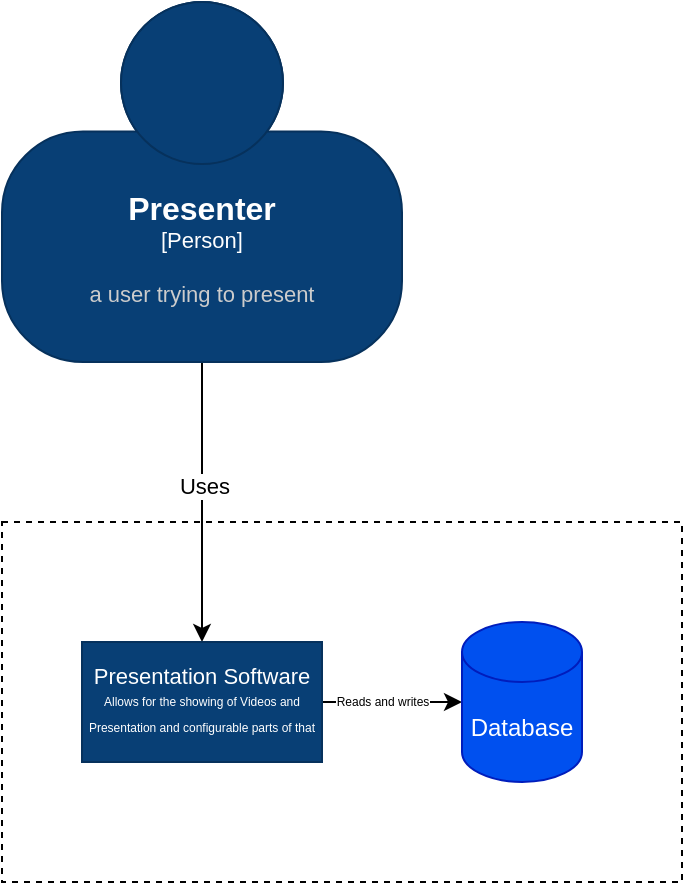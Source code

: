 <mxfile>
    <diagram id="1v0nAtN-yVxP-I6cbcdg" name="Page-1">
        <mxGraphModel dx="623" dy="455" grid="1" gridSize="10" guides="1" tooltips="1" connect="1" arrows="1" fold="1" page="1" pageScale="1" pageWidth="850" pageHeight="1100" math="0" shadow="0">
            <root>
                <mxCell id="0"/>
                <mxCell id="1" parent="0"/>
                <mxCell id="10" value="" style="rounded=0;whiteSpace=wrap;html=1;dashed=1;fillColor=none;" vertex="1" parent="1">
                    <mxGeometry x="60" y="580" width="340" height="180" as="geometry"/>
                </mxCell>
                <mxCell id="11" style="edgeStyle=none;html=1;exitX=0.5;exitY=1;exitDx=0;exitDy=0;exitPerimeter=0;entryX=0.5;entryY=0;entryDx=0;entryDy=0;" edge="1" parent="1" source="2" target="3">
                    <mxGeometry relative="1" as="geometry">
                        <mxPoint x="160" y="550" as="targetPoint"/>
                    </mxGeometry>
                </mxCell>
                <mxCell id="12" value="Uses" style="edgeLabel;html=1;align=center;verticalAlign=middle;resizable=0;points=[];" vertex="1" connectable="0" parent="11">
                    <mxGeometry x="-0.119" y="1" relative="1" as="geometry">
                        <mxPoint as="offset"/>
                    </mxGeometry>
                </mxCell>
                <object placeholders="1" c4Name="Presenter" c4Type="Person" c4Description="a user trying to present" label="&lt;font style=&quot;font-size: 16px&quot;&gt;&lt;b&gt;%c4Name%&lt;/b&gt;&lt;/font&gt;&lt;div&gt;[%c4Type%]&lt;/div&gt;&lt;br&gt;&lt;div&gt;&lt;font style=&quot;font-size: 11px&quot;&gt;&lt;font color=&quot;#cccccc&quot;&gt;%c4Description%&lt;/font&gt;&lt;/div&gt;" id="2">
                    <mxCell style="html=1;fontSize=11;dashed=0;whiteSpace=wrap;fillColor=#083F75;strokeColor=#06315C;fontColor=#ffffff;shape=mxgraph.c4.person2;align=center;metaEdit=1;points=[[0.5,0,0],[1,0.5,0],[1,0.75,0],[0.75,1,0],[0.5,1,0],[0.25,1,0],[0,0.75,0],[0,0.5,0]];resizable=0;" parent="1" vertex="1">
                        <mxGeometry x="60" y="320" width="200" height="180" as="geometry"/>
                    </mxCell>
                </object>
                <mxCell id="15" style="edgeStyle=none;html=1;exitX=1;exitY=0.5;exitDx=0;exitDy=0;entryX=0;entryY=0.5;entryDx=0;entryDy=0;entryPerimeter=0;" edge="1" parent="1" source="3" target="13">
                    <mxGeometry relative="1" as="geometry"/>
                </mxCell>
                <mxCell id="16" value="Reads and writes" style="edgeLabel;html=1;align=center;verticalAlign=middle;resizable=0;points=[];fontSize=6;" vertex="1" connectable="0" parent="15">
                    <mxGeometry x="-0.346" relative="1" as="geometry">
                        <mxPoint x="7" as="offset"/>
                    </mxGeometry>
                </mxCell>
                <mxCell id="3" value="&lt;p style=&quot;line-height: 100%;&quot;&gt;Presentation Software&lt;br&gt;&lt;font style=&quot;font-size: 6px;&quot;&gt;Allows for the showing of Videos and Presentation and configurable parts of that&lt;/font&gt;&lt;/p&gt;" style="whiteSpace=wrap;html=1;fontSize=11;fillColor=#083F75;strokeColor=#06315C;fontColor=#ffffff;dashed=0;" parent="1" vertex="1">
                    <mxGeometry x="100" y="640" width="120" height="60" as="geometry"/>
                </mxCell>
                <mxCell id="13" value="Database&lt;br&gt;" style="shape=cylinder3;whiteSpace=wrap;html=1;boundedLbl=1;backgroundOutline=1;size=15;fillColor=#0050ef;fontColor=#ffffff;strokeColor=#001DBC;" vertex="1" parent="1">
                    <mxGeometry x="290" y="630" width="60" height="80" as="geometry"/>
                </mxCell>
            </root>
        </mxGraphModel>
    </diagram>
</mxfile>